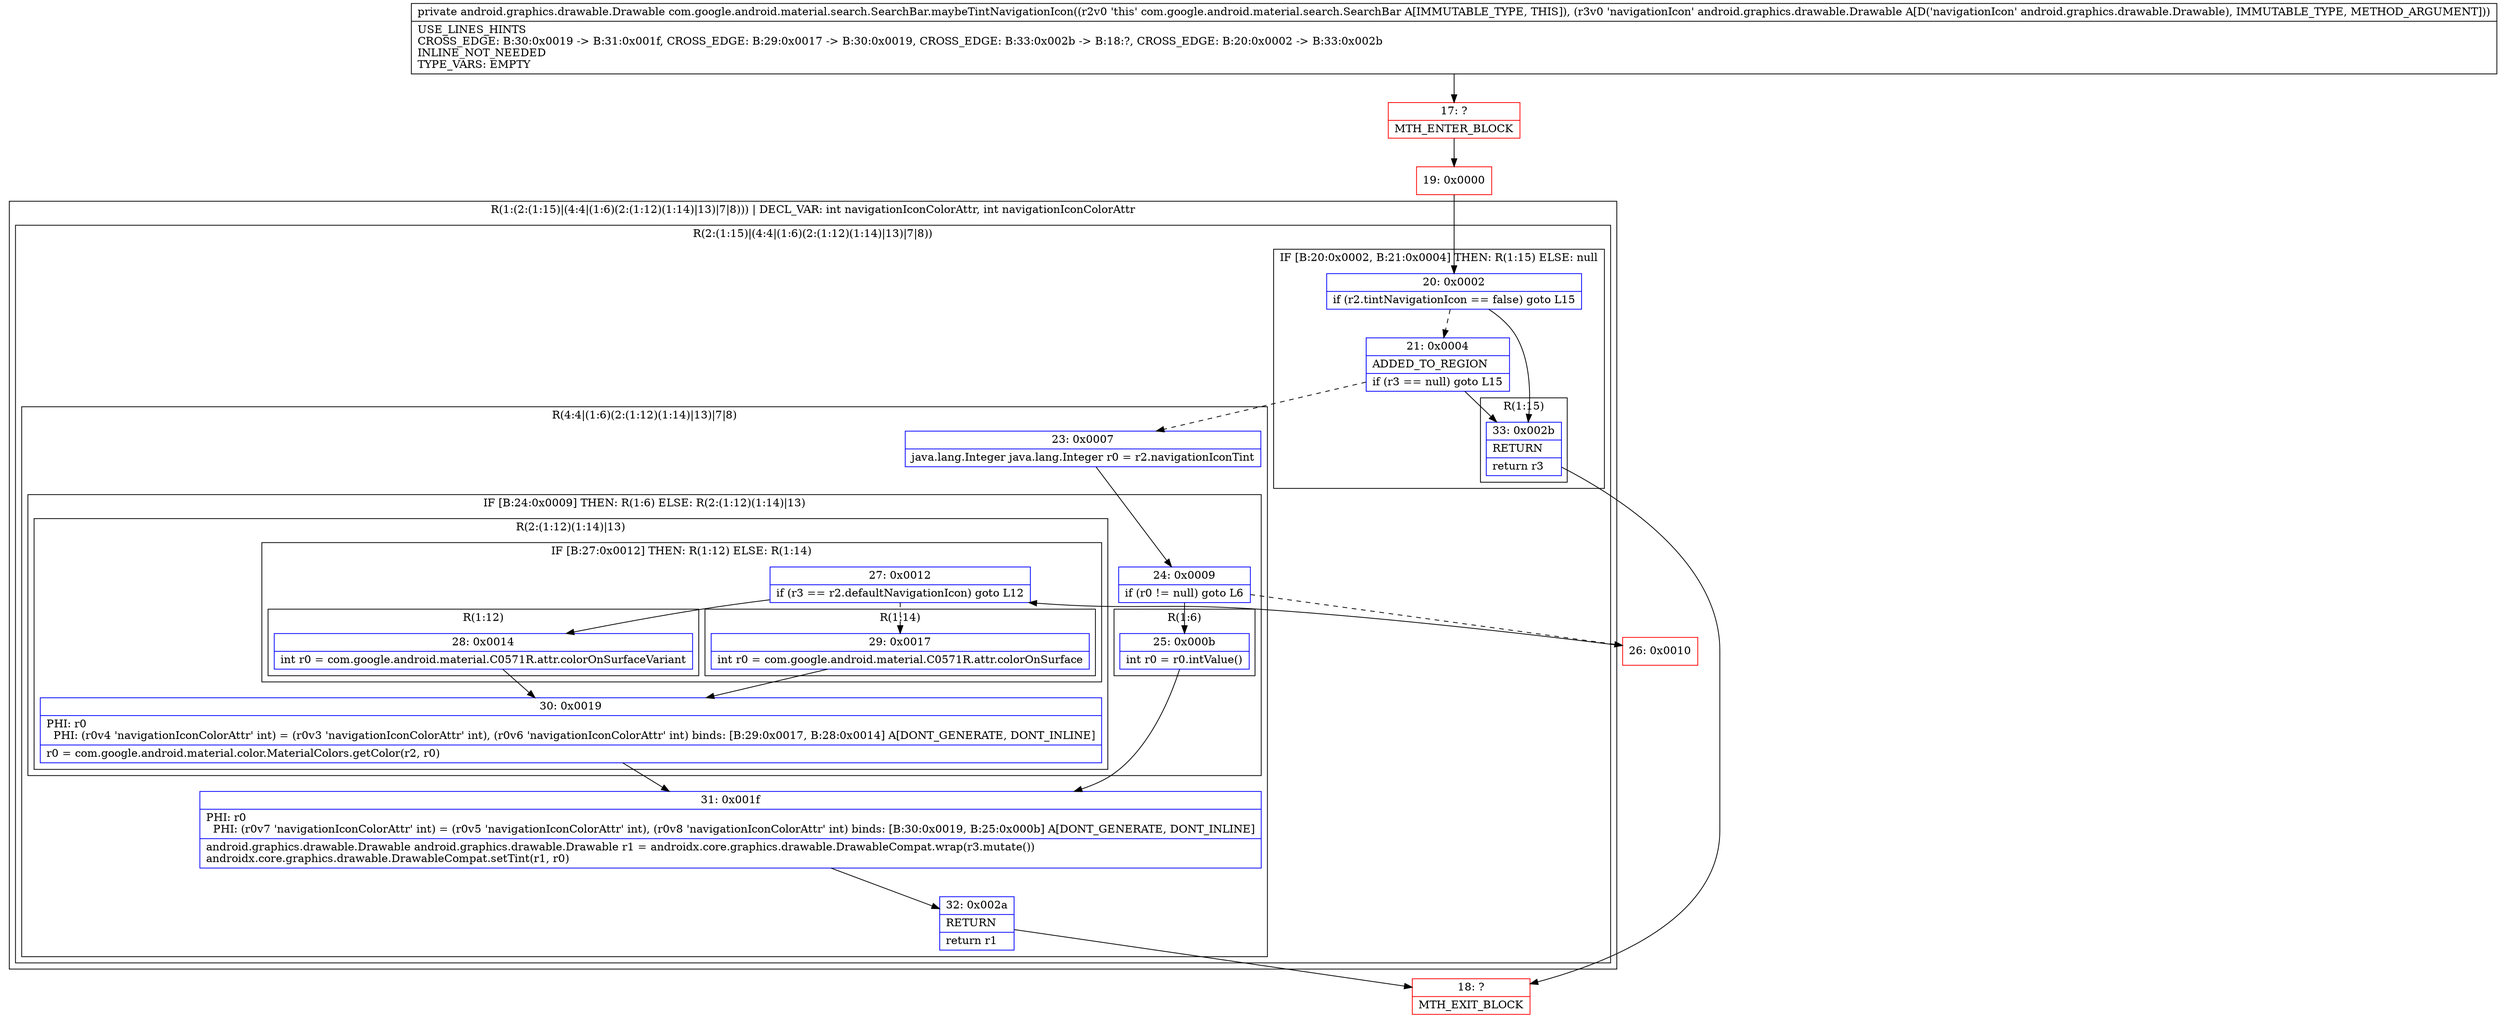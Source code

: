 digraph "CFG forcom.google.android.material.search.SearchBar.maybeTintNavigationIcon(Landroid\/graphics\/drawable\/Drawable;)Landroid\/graphics\/drawable\/Drawable;" {
subgraph cluster_Region_1992349804 {
label = "R(1:(2:(1:15)|(4:4|(1:6)(2:(1:12)(1:14)|13)|7|8))) | DECL_VAR: int navigationIconColorAttr, int navigationIconColorAttr\l";
node [shape=record,color=blue];
subgraph cluster_Region_1873675642 {
label = "R(2:(1:15)|(4:4|(1:6)(2:(1:12)(1:14)|13)|7|8))";
node [shape=record,color=blue];
subgraph cluster_IfRegion_970820432 {
label = "IF [B:20:0x0002, B:21:0x0004] THEN: R(1:15) ELSE: null";
node [shape=record,color=blue];
Node_20 [shape=record,label="{20\:\ 0x0002|if (r2.tintNavigationIcon == false) goto L15\l}"];
Node_21 [shape=record,label="{21\:\ 0x0004|ADDED_TO_REGION\l|if (r3 == null) goto L15\l}"];
subgraph cluster_Region_1480952013 {
label = "R(1:15)";
node [shape=record,color=blue];
Node_33 [shape=record,label="{33\:\ 0x002b|RETURN\l|return r3\l}"];
}
}
subgraph cluster_Region_56849473 {
label = "R(4:4|(1:6)(2:(1:12)(1:14)|13)|7|8)";
node [shape=record,color=blue];
Node_23 [shape=record,label="{23\:\ 0x0007|java.lang.Integer java.lang.Integer r0 = r2.navigationIconTint\l}"];
subgraph cluster_IfRegion_9884527 {
label = "IF [B:24:0x0009] THEN: R(1:6) ELSE: R(2:(1:12)(1:14)|13)";
node [shape=record,color=blue];
Node_24 [shape=record,label="{24\:\ 0x0009|if (r0 != null) goto L6\l}"];
subgraph cluster_Region_1591358178 {
label = "R(1:6)";
node [shape=record,color=blue];
Node_25 [shape=record,label="{25\:\ 0x000b|int r0 = r0.intValue()\l}"];
}
subgraph cluster_Region_883616742 {
label = "R(2:(1:12)(1:14)|13)";
node [shape=record,color=blue];
subgraph cluster_IfRegion_683026449 {
label = "IF [B:27:0x0012] THEN: R(1:12) ELSE: R(1:14)";
node [shape=record,color=blue];
Node_27 [shape=record,label="{27\:\ 0x0012|if (r3 == r2.defaultNavigationIcon) goto L12\l}"];
subgraph cluster_Region_43081072 {
label = "R(1:12)";
node [shape=record,color=blue];
Node_28 [shape=record,label="{28\:\ 0x0014|int r0 = com.google.android.material.C0571R.attr.colorOnSurfaceVariant\l}"];
}
subgraph cluster_Region_440988420 {
label = "R(1:14)";
node [shape=record,color=blue];
Node_29 [shape=record,label="{29\:\ 0x0017|int r0 = com.google.android.material.C0571R.attr.colorOnSurface\l}"];
}
}
Node_30 [shape=record,label="{30\:\ 0x0019|PHI: r0 \l  PHI: (r0v4 'navigationIconColorAttr' int) = (r0v3 'navigationIconColorAttr' int), (r0v6 'navigationIconColorAttr' int) binds: [B:29:0x0017, B:28:0x0014] A[DONT_GENERATE, DONT_INLINE]\l|r0 = com.google.android.material.color.MaterialColors.getColor(r2, r0)\l}"];
}
}
Node_31 [shape=record,label="{31\:\ 0x001f|PHI: r0 \l  PHI: (r0v7 'navigationIconColorAttr' int) = (r0v5 'navigationIconColorAttr' int), (r0v8 'navigationIconColorAttr' int) binds: [B:30:0x0019, B:25:0x000b] A[DONT_GENERATE, DONT_INLINE]\l|android.graphics.drawable.Drawable android.graphics.drawable.Drawable r1 = androidx.core.graphics.drawable.DrawableCompat.wrap(r3.mutate())\landroidx.core.graphics.drawable.DrawableCompat.setTint(r1, r0)\l}"];
Node_32 [shape=record,label="{32\:\ 0x002a|RETURN\l|return r1\l}"];
}
}
}
Node_17 [shape=record,color=red,label="{17\:\ ?|MTH_ENTER_BLOCK\l}"];
Node_19 [shape=record,color=red,label="{19\:\ 0x0000}"];
Node_18 [shape=record,color=red,label="{18\:\ ?|MTH_EXIT_BLOCK\l}"];
Node_26 [shape=record,color=red,label="{26\:\ 0x0010}"];
MethodNode[shape=record,label="{private android.graphics.drawable.Drawable com.google.android.material.search.SearchBar.maybeTintNavigationIcon((r2v0 'this' com.google.android.material.search.SearchBar A[IMMUTABLE_TYPE, THIS]), (r3v0 'navigationIcon' android.graphics.drawable.Drawable A[D('navigationIcon' android.graphics.drawable.Drawable), IMMUTABLE_TYPE, METHOD_ARGUMENT]))  | USE_LINES_HINTS\lCROSS_EDGE: B:30:0x0019 \-\> B:31:0x001f, CROSS_EDGE: B:29:0x0017 \-\> B:30:0x0019, CROSS_EDGE: B:33:0x002b \-\> B:18:?, CROSS_EDGE: B:20:0x0002 \-\> B:33:0x002b\lINLINE_NOT_NEEDED\lTYPE_VARS: EMPTY\l}"];
MethodNode -> Node_17;Node_20 -> Node_21[style=dashed];
Node_20 -> Node_33;
Node_21 -> Node_23[style=dashed];
Node_21 -> Node_33;
Node_33 -> Node_18;
Node_23 -> Node_24;
Node_24 -> Node_25;
Node_24 -> Node_26[style=dashed];
Node_25 -> Node_31;
Node_27 -> Node_28;
Node_27 -> Node_29[style=dashed];
Node_28 -> Node_30;
Node_29 -> Node_30;
Node_30 -> Node_31;
Node_31 -> Node_32;
Node_32 -> Node_18;
Node_17 -> Node_19;
Node_19 -> Node_20;
Node_26 -> Node_27;
}

